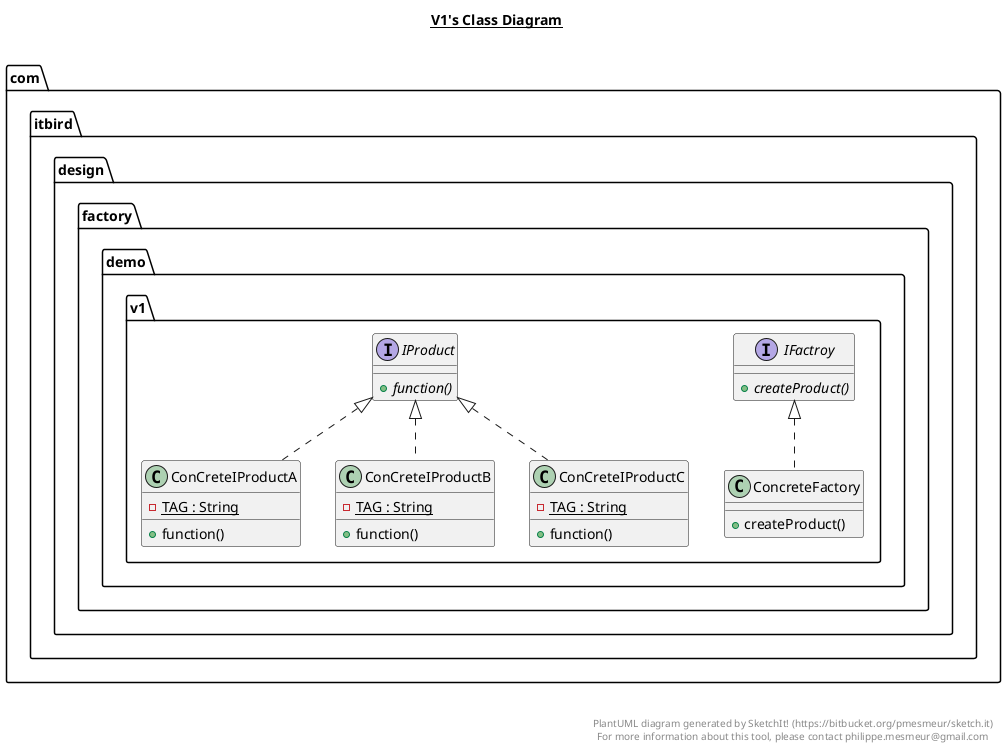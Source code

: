 @startuml

title __V1's Class Diagram__\n

  namespace com.itbird.design {
    namespace factory {
      namespace demo.v1 {
        class com.itbird.design.factory.demo.v1.ConCreteIProductA {
            {static} - TAG : String
            + function()
        }
      }
    }
  }
  

  namespace com.itbird.design {
    namespace factory {
      namespace demo.v1 {
        class com.itbird.design.factory.demo.v1.ConCreteIProductB {
            {static} - TAG : String
            + function()
        }
      }
    }
  }
  

  namespace com.itbird.design {
    namespace factory {
      namespace demo.v1 {
        class com.itbird.design.factory.demo.v1.ConCreteIProductC {
            {static} - TAG : String
            + function()
        }
      }
    }
  }
  

  namespace com.itbird.design {
    namespace factory {
      namespace demo.v1 {
        class com.itbird.design.factory.demo.v1.ConcreteFactory {
            + createProduct()
        }
      }
    }
  }
  

  namespace com.itbird.design {
    namespace factory {
      namespace demo.v1 {
        interface com.itbird.design.factory.demo.v1.IFactroy {
            {abstract} + createProduct()
        }
      }
    }
  }
  

  namespace com.itbird.design {
    namespace factory {
      namespace demo.v1 {
        interface com.itbird.design.factory.demo.v1.IProduct {
            {abstract} + function()
        }
      }
    }
  }
  

  com.itbird.design.factory.demo.v1.ConCreteIProductA .up.|> com.itbird.design.factory.demo.v1.IProduct
  com.itbird.design.factory.demo.v1.ConCreteIProductB .up.|> com.itbird.design.factory.demo.v1.IProduct
  com.itbird.design.factory.demo.v1.ConCreteIProductC .up.|> com.itbird.design.factory.demo.v1.IProduct
  com.itbird.design.factory.demo.v1.ConcreteFactory .up.|> com.itbird.design.factory.demo.v1.IFactroy


right footer


PlantUML diagram generated by SketchIt! (https://bitbucket.org/pmesmeur/sketch.it)
For more information about this tool, please contact philippe.mesmeur@gmail.com
endfooter

@enduml
